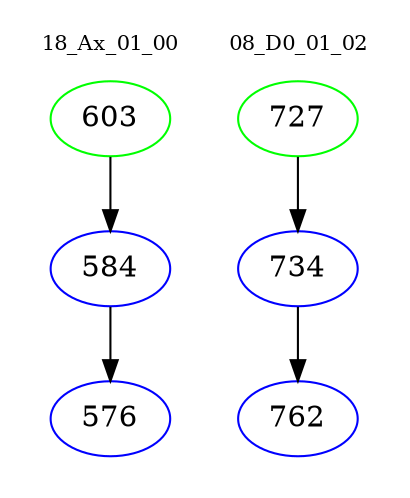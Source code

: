 digraph{
subgraph cluster_0 {
color = white
label = "18_Ax_01_00";
fontsize=10;
T0_603 [label="603", color="green"]
T0_603 -> T0_584 [color="black"]
T0_584 [label="584", color="blue"]
T0_584 -> T0_576 [color="black"]
T0_576 [label="576", color="blue"]
}
subgraph cluster_1 {
color = white
label = "08_D0_01_02";
fontsize=10;
T1_727 [label="727", color="green"]
T1_727 -> T1_734 [color="black"]
T1_734 [label="734", color="blue"]
T1_734 -> T1_762 [color="black"]
T1_762 [label="762", color="blue"]
}
}
